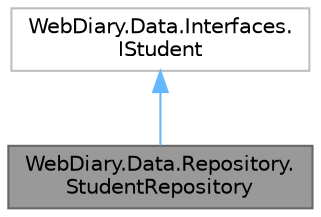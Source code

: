 digraph "WebDiary.Data.Repository.StudentRepository"
{
 // LATEX_PDF_SIZE
  bgcolor="transparent";
  edge [fontname=Helvetica,fontsize=10,labelfontname=Helvetica,labelfontsize=10];
  node [fontname=Helvetica,fontsize=10,shape=box,height=0.2,width=0.4];
  Node1 [id="Node000001",label="WebDiary.Data.Repository.\lStudentRepository",height=0.2,width=0.4,color="gray40", fillcolor="grey60", style="filled", fontcolor="black",tooltip=" "];
  Node2 -> Node1 [id="edge2_Node000001_Node000002",dir="back",color="steelblue1",style="solid",tooltip=" "];
  Node2 [id="Node000002",label="WebDiary.Data.Interfaces.\lIStudent",height=0.2,width=0.4,color="grey75", fillcolor="white", style="filled",URL="$interface_web_diary_1_1_data_1_1_interfaces_1_1_i_student.html",tooltip=" "];
}
